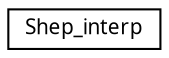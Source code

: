 digraph G
{
  edge [fontname="FreeSans.ttf",fontsize="10",labelfontname="FreeSans.ttf",labelfontsize="10"];
  node [fontname="FreeSans.ttf",fontsize="10",shape=record];
  rankdir=LR;
  Node1 [label="Shep_interp",height=0.2,width=0.4,color="black", fillcolor="white", style="filled",URL="$struct_shep__interp.html"];
}
